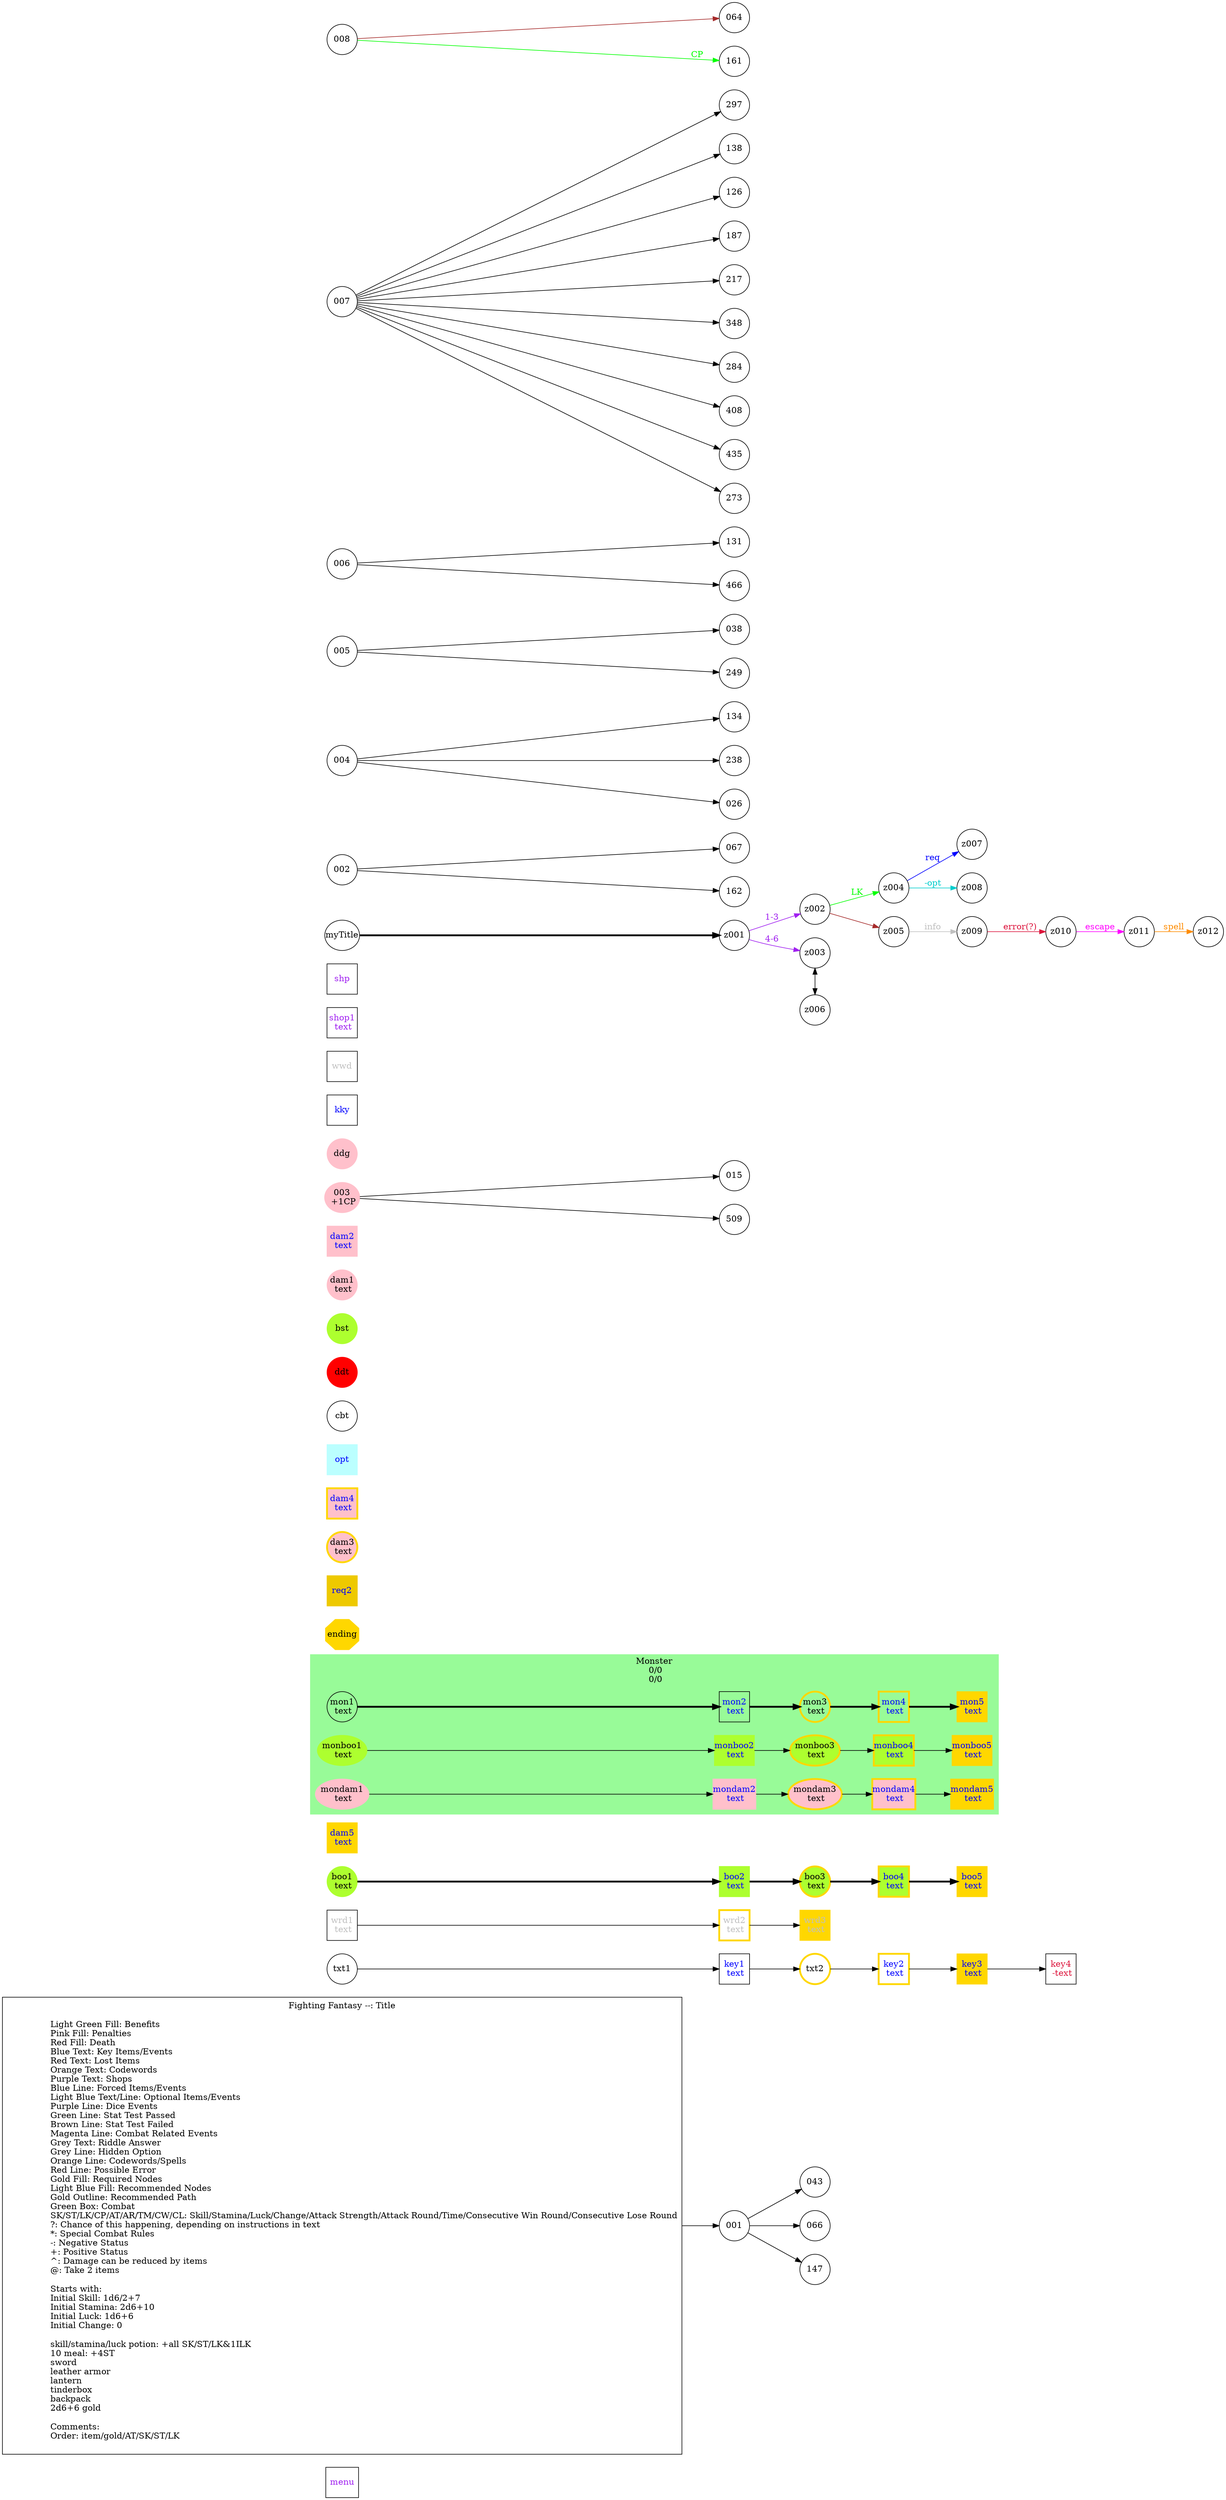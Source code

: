 digraph {
	// graph defaults
	rankdir=LR
	mclimit=50
	nodesep=.3 // changes horizontal separation of nodes
	ranksep=.4 // changes vertical separation of nodes
	node [height=.7
		width=.7
		shape=ellipse
		margin=0]
	edge[weight=5]
	
	subgraph ShopMenu {
		node [fontcolor = "purple" shape = "rect" margin = 0.1]
		menu
	}

	// a box for a graph label
	// note that you can override the defaults set above
	title [label = "Fighting Fantasy --: Title\n\n \
		Light Green Fill: Benefits\l \
		Pink Fill: Penalties\l \
		Red Fill: Death\l \
		Blue Text: Key Items/Events\l \
		Red Text: Lost Items\l \
		Orange Text: Codewords\l \
		Purple Text: Shops\l \
		Blue Line: Forced Items/Events\l \
		Light Blue Text/Line: Optional Items/Events\l \
		Purple Line: Dice Events\l \
		Green Line: Stat Test Passed\l \
		Brown Line: Stat Test Failed\l \
		Magenta Line: Combat Related Events\l \
		Grey Text: Riddle Answer\l \
		Grey Line: Hidden Option\l \
		Orange Line: Codewords/Spells\l \
		Red Line: Possible Error\l \
		Gold Fill: Required Nodes\l \
		Light Blue Fill: Recommended Nodes\l \
		Gold Outline: Recommended Path\l \
		Green Box: Combat\l \
		SK/ST/LK/CP/AT/AR/TM/CW/CL: Skill/Stamina/Luck/Change/Attack Strength/Attack Round/Time/Consecutive Win Round/Consecutive Lose Round\l \
		?: Chance of this happening, depending on instructions in text\l \
		*: Special Combat Rules\l \
		-: Negative Status\l \
		+: Positive Status\l \
		^: Damage can be reduced by items\l \
		@: Take 2 items\l\l \
		Starts with:\l \
		Initial Skill: 1d6/2+7\l \
		Initial Stamina: 2d6+10\l \
		Initial Luck: 1d6+6\l \
		Initial Change: 0\l\l \
		skill/stamina/luck potion: +all SK/ST/LK&1ILK\l \
		10 meal: +4ST\l \
		sword\l \
		leather armor\l \
		lantern\l \
		tinderbox\l \
		backpack\l \
		2d6+6 gold\l\l \
		Comments:\l \
		Order: item/gold/AT/SK/ST/LK\l \
		"
		shape = "box"
		margin = 0.1]

	subgraph Required {
		node [style = "filled" color = "gold" fillcolor = "gold" fontcolor = "blue" shape = "rect"]
		key3
		wrd3 [fontcolor = "grey"]
		boo5
		dam5
		monboo5
		mondam5
		mon5
		ending [fontcolor = "black" shape = "octagon"]
	}

	subgraph Required2 {
		node [style = "filled" color = "gold2" fillcolor = "gold2" fontcolor = "blue" shape = "rect"]
		req2
	}

	subgraph Recommended {
		node [penwidth = 3 color = "gold"]
		txt2
		key2 [shape = "rect" fontcolor = "blue"]
		wrd2 [shape = "rect" fontcolor = "grey"]
		boo3 [style = "filled" fillcolor = "greenyellow"]
		boo4 [style = "filled" fillcolor = "greenyellow"]
		dam3 [style = "filled" fillcolor = "pink"]
		dam4 [style = "filled" fillcolor = "pink"]
		monboo3 [style = "filled" fillcolor = "greenyellow"]
		monboo4 [style = "filled" fillcolor = "greenyellow"]
		mondam3 [style = "filled" fillcolor = "pink"]
		mondam4 [style = "filled" fillcolor = "pink"]
		mon3
		mon4
	}
	
	subgraph Optional {
		node [style = "filled" color = "paleturquoise1" fillcolor = "paleturquoise1" fontcolor = "blue" shape = "rect"]
		opt
	}

	subgraph Combat {
		style = "filled" color = "palegreen"
		subgraph cluster_00 {
			label = "Monster\n 0/0\n 0/0"
			mon1 [label = "\N\n text"]
			mon2 [shape = "rect" fontcolor = "blue" label = "\N\n text"]
			mon3 [label = "\N\n text"]
			mon4 [shape = "rect" fontcolor = "blue" label = "\N\n text"]
			mon5 [shape = "rect" fontcolor = "blue" label = "\N\n text"]
			monboo1 [style = "filled" color = "greenyellow" label = "\N\n text"]
			monboo2 [shape = "rect" style = "filled" color = "greenyellow" fontcolor = "blue" label = "\N\n text"]
			monboo3 [label = "\N\n text"]
			monboo4 [shape = "rect" fontcolor = "blue" label = "\N\n text"]
			monboo5 [shape = "rect" fontcolor = "blue" label = "\N\n text"]
			mondam1 [style = "filled" color = "pink" label = "\N\n text"]
			mondam2 [shape = "rect" style = "filled" color = "pink" fontcolor = "blue" label = "\N\n text"]
			mondam3 [label = "\N\n text"]
			mondam4 [shape = "rect" fontcolor = "blue" label = "\N\n text"]
			mondam5 [shape = "rect" fontcolor = "blue" label = "\N\n text"]
		}
		cbt
	}

	subgraph Death {
		node [style = "filled" color = "red"]
		ddt
	}

	subgraph Boost {
		node [style = "filled" color = "greenyellow"]
		boo1 [label = "\N\n text"]
		boo2 [shape = "rect" fontcolor = "blue" label = "\N\n text"]
		boo3 [label = "\N\n text"]
		boo4 [shape = "rect" fontcolor = "blue" label = "\N\n text"]
		boo5 [shape = "rect" fontcolor = "blue" label = "\N\n text"]
		bst
	}

	subgraph Damage {
		node [style = "filled" color = "pink"]
		dam1 [label = "\N\n text"]
		dam2 [shape = "rect" fontcolor = "blue" label = "\N\n text"]
		dam3 [label = "\N\n text"]
		dam4 [shape = "rect" fontcolor = "blue" label = "\N\n text"]
		dam5 [shape = "rect" fontcolor = "blue" label = "\N\n text"]
		003 [label = "\N\n +1CP"]
		ddg
	}

	subgraph Key_Item {
		node [fontcolor = "blue" shape = "rect"]
		key1 [label = "\N\n text"]
		key2 [label = "\N\n text"]
		key3 [label = "\N\n text"]
		key4 [fontcolor = "crimson" label = "\N\n -text"]
		kky
	}
	
	subgraph Key_Word {
		node [fontcolor = "grey" shape = "rect"]
		wrd1 [label = "\N\n text"]
		wrd2 [label = "\N\n text"]
		wrd3 [label = "\N\n text"]
		wwd
	}
	
	subgraph Shop {
		node [fontcolor = "purple" shape = "rect"]
		shop1 [label = "\N\n text"]
		shp
	}

	mon1 -> mon2 -> mon3 -> mon4 -> mon5 [penwidth = 3]
	boo1 -> boo2 -> boo3 -> boo4 -> boo5 [penwidth = 3]
	txt1 -> key1 -> txt2 -> key2 -> key3 -> key4
	wrd1 -> wrd2 -> wrd3
	monboo1 -> monboo2 -> monboo3 -> monboo4 -> monboo5
	mondam1 -> mondam2 -> mondam3 -> mondam4 -> mondam5

	myTitle -> z001 [penwidth = 3]
	z001 -> z002 [color = "purple" fontcolor = "purple" label = "1-3"]
	z001 -> z003 [color = "purple" fontcolor = "purple" label = "4-6"]
	z002 -> z004 [color = "green" fontcolor = "green" label = "LK"]
	z002 -> z005 [color = "brown"]
	z003 -> z006 [dir = "both"]
	z004 -> z007 [color = "blue" fontcolor = "blue" label = "req"]
	z004 -> z008 [color = "cyan3" fontcolor = "cyan3" label = "-opt"]
	z005 -> z009 [color = "grey" fontcolor = "grey" label = "info"]
	z009 -> z010 [color = "crimson" fontcolor = "crimson" label = "error(?)"]
	z010 -> z011 [color = "magenta" fontcolor = "magenta" label = "escape"]
	z011 -> z012 [color = "darkorange" fontcolor = "darkorange" label = "spell"]
	{
		rank = same
		z003
		z006
	}

	title -> 001
	001 -> 043
	001 -> 066
	001 -> 147
	002 -> 067
	002 -> 162
	003 -> 015
	003 -> 509
	004 -> 134
	004 -> 238
	004 -> 026
	005 -> 038
	005 -> 249
	006 -> 131
	006 -> 466
	007 -> 297
	007 -> 138
	007 -> 126
	007 -> 187
	007 -> 217
	007 -> 348
	007 -> 284
	007 -> 408
	007 -> 435
	007 -> 273
	008 -> 064 [color = "brown"]
	008 -> 161 [color = "green" fontcolor = "green" label = "CP"]
//	009 -> 
//	010 -> 
//	011 -> 
//	012 -> 
//	013 -> 
//	014 -> 
//	015 -> 
//	016 -> 
//	017 -> 
//	018 -> 
//	019 -> 
//	020 -> 
//	021 -> 
//	022 -> 
//	023 -> 
//	024 -> 
//	025 -> 
//	026 -> 
//	027 -> 
//	028 -> 
//	029 -> 
//	030 -> 
//	031 -> 
//	032 -> 
//	033 -> 
//	034 -> 
//	035 -> 
//	036 -> 
//	037 -> 
//	038 -> 
//	039 -> 
//	040 -> 
//	041 -> 
//	042 -> 
//	043 -> 
//	044 -> 
//	045 -> 
//	046 -> 
//	047 -> 
//	048 -> 
//	049 -> 
//	050 -> 
//	051 -> 
//	052 -> 
//	053 -> 
//	054 -> 
//	055 -> 
//	056 -> 
//	057 -> 
//	058 -> 
//	059 -> 
//	060 -> 
//	061 -> 
//	062 -> 
//	063 -> 
//	064 -> 
//	065 -> 
//	066 -> 
//	067 -> 
//	068 -> 
//	069 -> 
//	070 -> 
//	071 -> 
//	072 -> 
//	073 -> 
//	074 -> 
//	075 -> 
//	076 -> 
//	077 -> 
//	078 -> 
//	079 -> 
//	080 -> 
//	081 -> 
//	082 -> 
//	083 -> 
//	084 -> 
//	085 -> 
//	086 -> 
//	087 -> 
//	088 -> 
//	089 -> 
//	090 -> 
//	091 -> 
//	092 -> 
//	093 -> 
//	094 -> 
//	095 -> 
//	096 -> 
//	097 -> 
//	098 -> 
//	099 -> 
//	100 -> 
//	101 -> 
//	102 -> 
//	103 -> 
//	104 -> 
//	105 -> 
//	106 -> 
//	107 -> 
//	108 -> 
//	109 -> 
//	110 -> 
//	111 -> 
//	112 -> 
//	113 -> 
//	114 -> 
//	115 -> 
//	116 -> 
//	117 -> 
//	118 -> 
//	119 -> 
//	120 -> 
//	121 -> 
//	122 -> 
//	123 -> 
//	124 -> 
//	125 -> 
//	126 -> 
//	127 -> 
//	128 -> 
//	129 -> 
//	130 -> 
//	131 -> 
//	132 -> 
//	133 -> 
//	134 -> 
//	135 -> 
//	136 -> 
//	137 -> 
//	138 -> 
//	139 -> 
//	140 -> 
//	141 -> 
//	142 -> 
//	143 -> 
//	144 -> 
//	145 -> 
//	146 -> 
//	147 -> 
//	148 -> 
//	149 -> 
//	150 -> 
//	151 -> 
//	152 -> 
//	153 -> 
//	154 -> 
//	155 -> 
//	156 -> 
//	157 -> 
//	158 -> 
//	159 -> 
//	160 -> 
//	161 -> 
//	162 -> 
//	163 -> 
//	164 -> 
//	165 -> 
//	166 -> 
//	167 -> 
//	168 -> 
//	169 -> 
//	170 -> 
//	171 -> 
//	172 -> 
//	173 -> 
//	174 -> 
//	175 -> 
//	176 -> 
//	177 -> 
//	178 -> 
//	179 -> 
//	180 -> 
//	181 -> 
//	182 -> 
//	183 -> 
//	184 -> 
//	185 -> 
//	186 -> 
//	187 -> 
//	188 -> 
//	189 -> 
//	190 -> 
//	191 -> 
//	192 -> 
//	193 -> 
//	194 -> 
//	195 -> 
//	196 -> 
//	197 -> 
//	198 -> 
//	199 -> 
//	200 -> 
//	201 -> 
//	202 -> 
//	203 -> 
//	204 -> 
//	205 -> 
//	206 -> 
//	207 -> 
//	208 -> 
//	209 -> 
//	210 -> 
//	211 -> 
//	212 -> 
//	213 -> 
//	214 -> 
//	215 -> 
//	216 -> 
//	217 -> 
//	218 -> 
//	219 -> 
//	220 -> 
//	221 -> 
//	222 -> 
//	223 -> 
//	224 -> 
//	225 -> 
//	226 -> 
//	227 -> 
//	228 -> 
//	229 -> 
//	230 -> 
//	231 -> 
//	232 -> 
//	233 -> 
//	234 -> 
//	235 -> 
//	236 -> 
//	237 -> 
//	238 -> 
//	239 -> 
//	240 -> 
//	241 -> 
//	242 -> 
//	243 -> 
//	244 -> 
//	245 -> 
//	246 -> 
//	247 -> 
//	248 -> 
//	249 -> 
//	250 -> 
//	251 -> 
//	252 -> 
//	253 -> 
//	254 -> 
//	255 -> 
//	256 -> 
//	257 -> 
//	258 -> 
//	259 -> 
//	260 -> 
//	261 -> 
//	262 -> 
//	263 -> 
//	264 -> 
//	265 -> 
//	266 -> 
//	267 -> 
//	268 -> 
//	269 -> 
//	270 -> 
//	271 -> 
//	272 -> 
//	273 -> 
//	274 -> 
//	275 -> 
//	276 -> 
//	277 -> 
//	278 -> 
//	279 -> 
//	280 -> 
//	281 -> 
//	282 -> 
//	283 -> 
//	284 -> 
//	285 -> 
//	286 -> 
//	287 -> 
//	288 -> 
//	289 -> 
//	290 -> 
//	291 -> 
//	292 -> 
//	293 -> 
//	294 -> 
//	295 -> 
//	296 -> 
//	297 -> 
//	298 -> 
//	299 -> 
//	300 -> 
//	301 -> 
//	302 -> 
//	303 -> 
//	304 -> 
//	305 -> 
//	306 -> 
//	307 -> 
//	308 -> 
//	309 -> 
//	310 -> 
//	311 -> 
//	312 -> 
//	313 -> 
//	314 -> 
//	315 -> 
//	316 -> 
//	317 -> 
//	318 -> 
//	319 -> 
//	320 -> 
//	321 -> 
//	322 -> 
//	323 -> 
//	324 -> 
//	325 -> 
//	326 -> 
//	327 -> 
//	328 -> 
//	329 -> 
//	330 -> 
//	331 -> 
//	332 -> 
//	333 -> 
//	334 -> 
//	335 -> 
//	336 -> 
//	337 -> 
//	338 -> 
//	339 -> 
//	340 -> 
//	341 -> 
//	342 -> 
//	343 -> 
//	344 -> 
//	345 -> 
//	346 -> 
//	347 -> 
//	348 -> 
//	349 -> 
//	350 -> 
//	351 -> 
//	352 -> 
//	353 -> 
//	354 -> 
//	355 -> 
//	356 -> 
//	357 -> 
//	358 -> 
//	359 -> 
//	360 -> 
//	361 -> 
//	362 -> 
//	363 -> 
//	364 -> 
//	365 -> 
//	366 -> 
//	367 -> 
//	368 -> 
//	369 -> 
//	370 -> 
//	371 -> 
//	372 -> 
//	373 -> 
//	374 -> 
//	375 -> 
//	376 -> 
//	377 -> 
//	378 -> 
//	379 -> 
//	380 -> 
//	381 -> 
//	382 -> 
//	383 -> 
//	384 -> 
//	385 -> 
//	386 -> 
//	387 -> 
//	388 -> 
//	389 -> 
//	390 -> 
//	391 -> 
//	392 -> 
//	393 -> 
//	394 -> 
//	395 -> 
//	396 -> 
//	397 -> 
//	398 -> 
//	399 -> 
//	400 -> 
//	401 -> 
//	402 -> 
//	403 -> 
//	404 -> 
//	405 -> 
//	406 -> 
//	407 -> 
//	408 -> 
//	409 -> 
//	410 -> 
//	411 -> 
//	412 -> 
//	413 -> 
//	414 -> 
//	415 -> 
//	416 -> 
//	417 -> 
//	418 -> 
//	419 -> 
//	420 -> 
//	421 -> 
//	422 -> 
//	423 -> 
//	424 -> 
//	425 -> 
//	426 -> 
//	427 -> 
//	428 -> 
//	429 -> 
//	430 -> 
//	431 -> 
//	432 -> 
//	433 -> 
//	434 -> 
//	435 -> 
//	436 -> 
//	437 -> 
//	438 -> 
//	439 -> 
//	440 -> 
//	441 -> 
//	442 -> 
//	443 -> 
//	444 -> 
//	445 -> 
//	446 -> 
//	447 -> 
//	448 -> 
//	449 -> 
//	450 -> 
//	451 -> 
//	452 -> 
//	453 -> 
//	454 -> 
//	455 -> 
//	456 -> 
//	457 -> 
//	458 -> 
//	459 -> 
//	460 -> 
//	461 -> 
//	462 -> 
//	463 -> 
//	464 -> 
//	465 -> 
//	466 -> 
//	467 -> 
//	468 -> 
//	469 -> 
//	470 -> 
//	471 -> 
//	472 -> 
//	473 -> 
//	474 -> 
//	475 -> 
//	476 -> 
//	477 -> 
//	478 -> 
//	479 -> 
//	480 -> 
//	481 -> 
//	482 -> 
//	483 -> 
//	484 -> 
//	485 -> 
//	486 -> 
//	487 -> 
//	488 -> 
//	489 -> 
//	490 -> 
//	491 -> 
//	492 -> 
//	493 -> 
//	494 -> 
//	495 -> 
//	496 -> 
//	497 -> 
//	498 -> 
//	499 -> 
//	500 -> 
//	501 -> 
//	502 -> 
//	503 -> 
//	504 -> 
//	505 -> 
//	506 -> 
//	507 -> 
//	508 -> 
//	509 -> 
//	510 -> 
//	511 -> 
//	512 -> 
//	513 -> 
//	514 -> 
//	515 -> 
}
